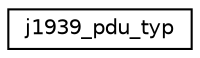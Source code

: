 digraph "Graphical Class Hierarchy"
{
  edge [fontname="Helvetica",fontsize="10",labelfontname="Helvetica",labelfontsize="10"];
  node [fontname="Helvetica",fontsize="10",shape=record];
  rankdir="LR";
  Node0 [label="j1939_pdu_typ",height=0.2,width=0.4,color="black", fillcolor="white", style="filled",URL="$structj1939__pdu__typ.html"];
}
